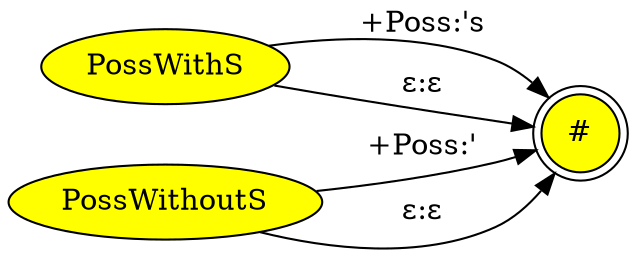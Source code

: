 // This graph generated with hfst-fst2txt
digraph "text(<stdin>)" {
charset = UTF8;
rankdir = LR;
node [shape=ellipse,style=filled,fillcolor=yellow]
"PossWithS" [label="PossWithS"] 
"PossWithoutS" [label="PossWithoutS"] 
"#" [shape=doublecircle,label="#"] 
"PossWithS" -> "#" [label="+Poss:'s "];
"PossWithS" -> "#" [label="ε:ε "];
"PossWithoutS" -> "#" [label="+Poss:' "];
"PossWithoutS" -> "#" [label="ε:ε "];
}
